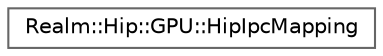 digraph "Graphical Class Hierarchy"
{
 // LATEX_PDF_SIZE
  bgcolor="transparent";
  edge [fontname=Helvetica,fontsize=10,labelfontname=Helvetica,labelfontsize=10];
  node [fontname=Helvetica,fontsize=10,shape=box,height=0.2,width=0.4];
  rankdir="LR";
  Node0 [id="Node000000",label="Realm::Hip::GPU::HipIpcMapping",height=0.2,width=0.4,color="grey40", fillcolor="white", style="filled",URL="$structRealm_1_1Hip_1_1GPU_1_1HipIpcMapping.html",tooltip=" "];
}
